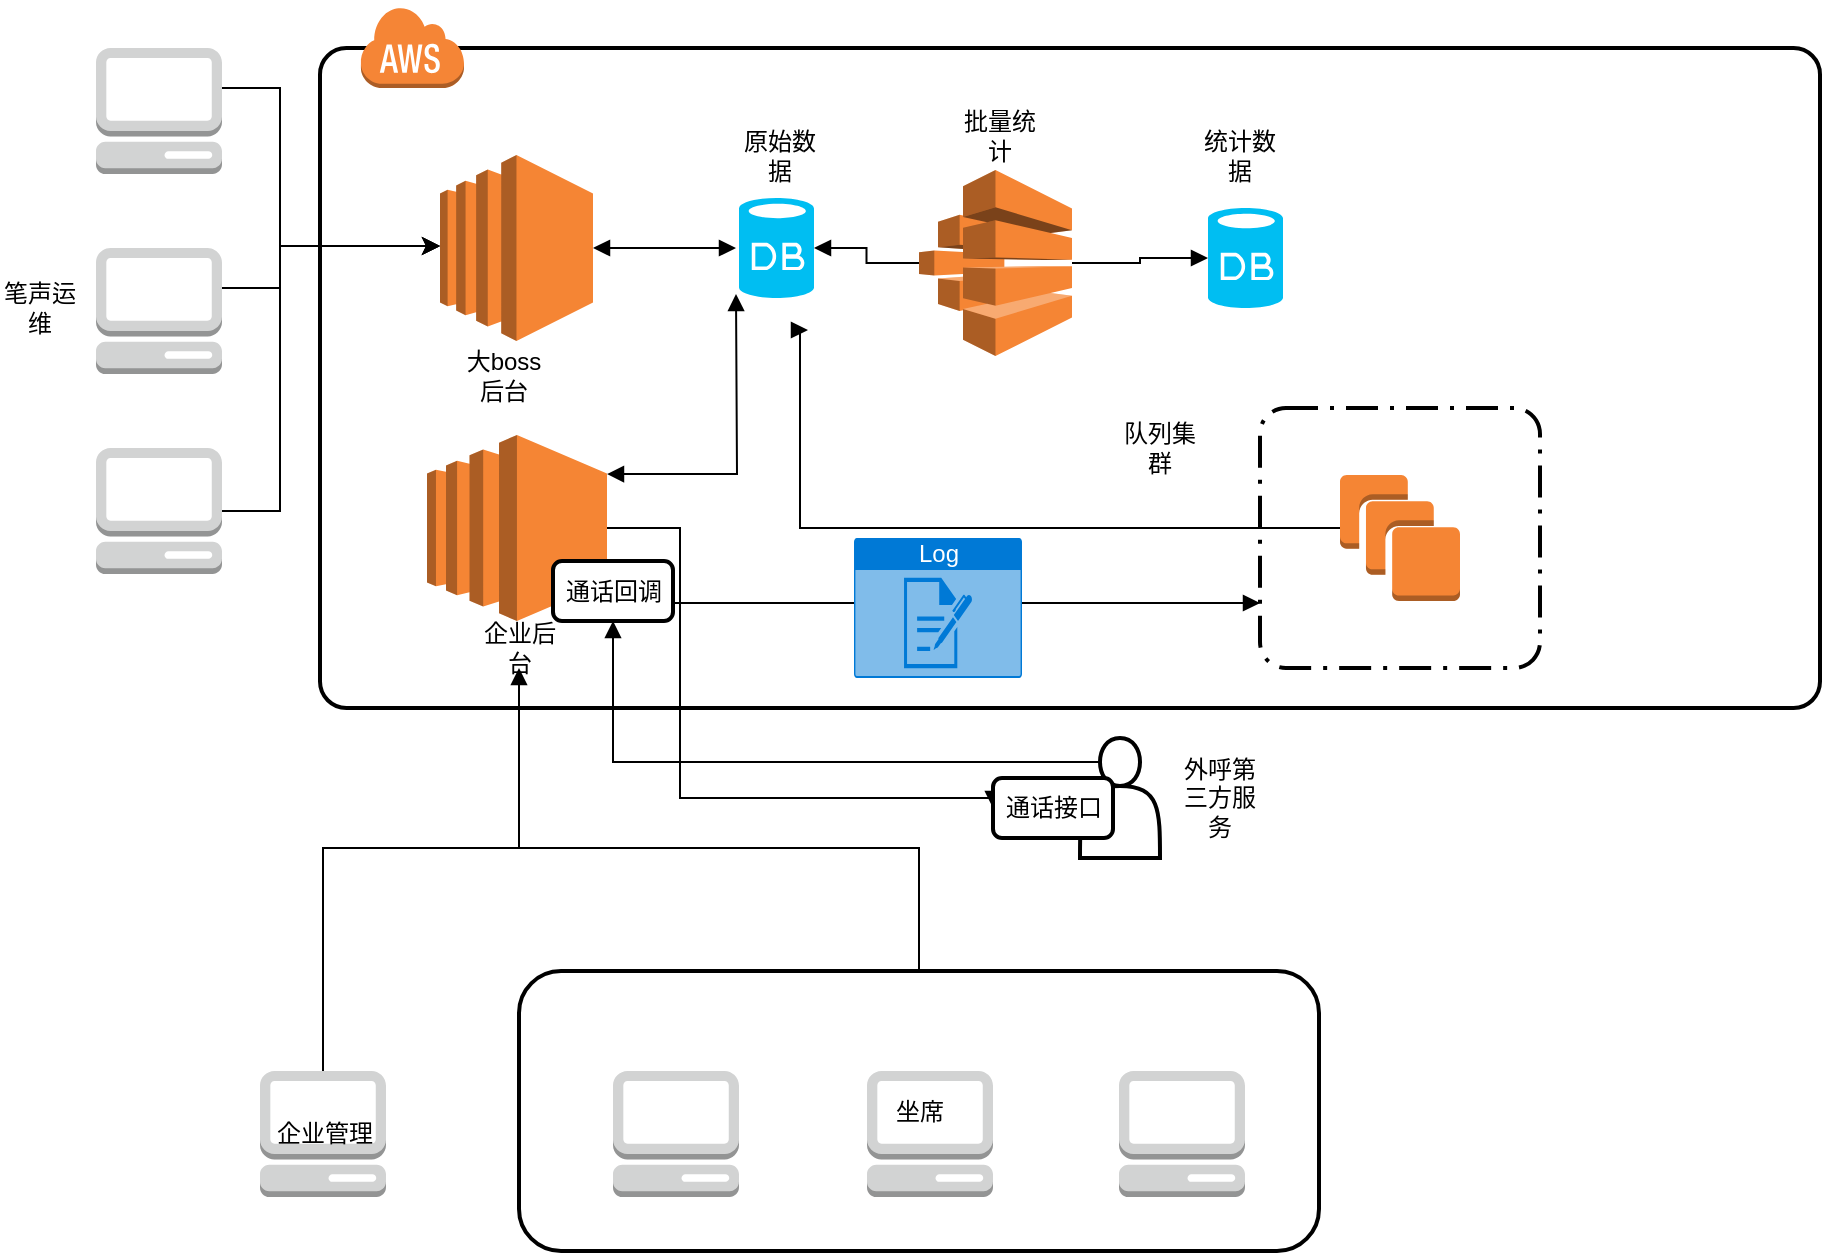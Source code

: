 <mxfile version="10.5.7" type="github"><diagram name="Page-1" id="75ae5057-2f1f-a65a-41a6-c58fb5237df7"><mxGraphModel dx="1398" dy="773" grid="1" gridSize="10" guides="1" tooltips="1" connect="1" arrows="1" fold="1" page="1" pageScale="1" pageWidth="1100" pageHeight="850" background="#ffffff" math="0" shadow="0"><root><mxCell id="0"/><mxCell id="1" parent="0"/><mxCell id="6d17579d09794128-4" value="" style="rounded=1;arcSize=4;dashed=0;strokeColor=#000000;fillColor=none;gradientColor=none;strokeWidth=2;shadow=0;comic=0;fontFamily=Verdana;fontSize=12;fontColor=#000000;html=1;" parent="1" vertex="1"><mxGeometry x="190" y="200" width="750" height="330" as="geometry"/></mxCell><mxCell id="6d17579d09794128-9" value="" style="rounded=1;arcSize=10;dashed=1;strokeColor=#000000;fillColor=none;gradientColor=none;dashPattern=8 3 1 3;strokeWidth=2;shadow=0;comic=0;fontFamily=Verdana;fontSize=12;fontColor=#000000;html=1;" parent="1" vertex="1"><mxGeometry x="660" y="380" width="140" height="130" as="geometry"/></mxCell><mxCell id="6d17579d09794128-20" style="edgeStyle=orthogonalEdgeStyle;rounded=0;html=1;labelBackgroundColor=none;strokeWidth=1;fontFamily=Verdana;fontSize=12;" parent="1" source="6d17579d09794128-1" edge="1"><mxGeometry relative="1" as="geometry"><Array as="points"><mxPoint x="170" y="220"/><mxPoint x="170" y="299"/></Array><mxPoint x="250" y="299" as="targetPoint"/></mxGeometry></mxCell><mxCell id="6d17579d09794128-1" value="" style="dashed=0;html=1;shape=mxgraph.aws3.management_console;fillColor=#D2D3D3;gradientColor=none;rounded=1;shadow=0;comic=0;strokeColor=#E6E6E6;strokeWidth=6;fontFamily=Verdana;fontSize=12;fontColor=#000000;" parent="1" vertex="1"><mxGeometry x="78" y="200" width="63" height="63" as="geometry"/></mxCell><mxCell id="6d17579d09794128-21" style="edgeStyle=orthogonalEdgeStyle;rounded=0;html=1;labelBackgroundColor=none;strokeWidth=1;fontFamily=Verdana;fontSize=12;" parent="1" source="6d17579d09794128-2" edge="1"><mxGeometry relative="1" as="geometry"><Array as="points"><mxPoint x="170" y="320"/><mxPoint x="170" y="299"/></Array><mxPoint x="250" y="299" as="targetPoint"/></mxGeometry></mxCell><mxCell id="6d17579d09794128-2" value="" style="dashed=0;html=1;shape=mxgraph.aws3.management_console;fillColor=#D2D3D3;gradientColor=none;rounded=1;shadow=0;comic=0;strokeColor=#E6E6E6;strokeWidth=6;fontFamily=Verdana;fontSize=12;fontColor=#000000;" parent="1" vertex="1"><mxGeometry x="78" y="300" width="63" height="63" as="geometry"/></mxCell><mxCell id="6d17579d09794128-22" style="edgeStyle=orthogonalEdgeStyle;rounded=0;html=1;labelBackgroundColor=none;strokeWidth=1;fontFamily=Verdana;fontSize=12;" parent="1" source="6d17579d09794128-3" edge="1"><mxGeometry relative="1" as="geometry"><Array as="points"><mxPoint x="170" y="432"/><mxPoint x="170" y="299"/></Array><mxPoint x="250" y="299" as="targetPoint"/></mxGeometry></mxCell><mxCell id="6d17579d09794128-3" value="" style="dashed=0;html=1;shape=mxgraph.aws3.management_console;fillColor=#D2D3D3;gradientColor=none;rounded=1;shadow=0;comic=0;strokeColor=#E6E6E6;strokeWidth=6;fontFamily=Verdana;fontSize=12;fontColor=#000000;" parent="1" vertex="1"><mxGeometry x="78" y="400" width="63" height="63" as="geometry"/></mxCell><mxCell id="6d17579d09794128-5" value="" style="dashed=0;html=1;shape=mxgraph.aws3.cloud;fillColor=#F58536;gradientColor=none;dashed=0;rounded=1;shadow=0;comic=0;strokeColor=#E6E6E6;strokeWidth=6;fontFamily=Verdana;fontSize=12;fontColor=#000000;" parent="1" vertex="1"><mxGeometry x="210" y="179" width="52" height="41" as="geometry"/></mxCell><mxCell id="KxzLBSCPMFVq-76dxhOk-32" style="edgeStyle=orthogonalEdgeStyle;rounded=0;orthogonalLoop=1;jettySize=auto;html=1;entryX=0.5;entryY=1;entryDx=0;entryDy=0;entryPerimeter=0;endArrow=block;endFill=1;" edge="1" parent="1" source="6d17579d09794128-8"><mxGeometry relative="1" as="geometry"><mxPoint x="434" y="341" as="targetPoint"/><Array as="points"><mxPoint x="430" y="440"/><mxPoint x="430" y="341"/></Array></mxGeometry></mxCell><mxCell id="6d17579d09794128-8" value="" style="dashed=0;html=1;shape=mxgraph.aws3.instances;fillColor=#F58534;gradientColor=none;rounded=1;shadow=0;comic=0;strokeColor=#E6E6E6;strokeWidth=6;fontFamily=Verdana;fontSize=12;fontColor=#000000;" parent="1" vertex="1"><mxGeometry x="700" y="413.5" width="60" height="63" as="geometry"/></mxCell><mxCell id="6d17579d09794128-18" value="" style="dashed=0;html=1;shape=mxgraph.aws3.management_console;fillColor=#D2D3D3;gradientColor=none;rounded=1;shadow=0;comic=0;strokeColor=#E6E6E6;strokeWidth=6;fontFamily=Verdana;fontSize=12;fontColor=#000000;" parent="1" vertex="1"><mxGeometry x="336.5" y="711.5" width="63" height="63" as="geometry"/></mxCell><mxCell id="6d17579d09794128-19" value="" style="dashed=0;html=1;shape=mxgraph.aws3.management_console;fillColor=#D2D3D3;gradientColor=none;rounded=1;shadow=0;comic=0;strokeColor=#E6E6E6;strokeWidth=6;fontFamily=Verdana;fontSize=12;fontColor=#000000;" parent="1" vertex="1"><mxGeometry x="463.5" y="711.5" width="63" height="63" as="geometry"/></mxCell><mxCell id="6d17579d09794128-33" value="" style="dashed=0;html=1;shape=mxgraph.aws3.management_console;fillColor=#D2D3D3;gradientColor=none;rounded=1;shadow=0;comic=0;strokeColor=#E6E6E6;strokeWidth=6;fontFamily=Verdana;fontSize=12;fontColor=#000000;" parent="1" vertex="1"><mxGeometry x="589.5" y="711.5" width="63" height="63" as="geometry"/></mxCell><mxCell id="KxzLBSCPMFVq-76dxhOk-15" style="edgeStyle=orthogonalEdgeStyle;rounded=0;orthogonalLoop=1;jettySize=auto;html=1;exitX=0.5;exitY=0;exitDx=0;exitDy=0;exitPerimeter=0;entryX=0.5;entryY=1;entryDx=0;entryDy=0;endArrow=block;endFill=1;" edge="1" parent="1" source="6d17579d09794128-34" target="KxzLBSCPMFVq-76dxhOk-5"><mxGeometry relative="1" as="geometry"><Array as="points"><mxPoint x="192" y="600"/><mxPoint x="290" y="600"/></Array></mxGeometry></mxCell><mxCell id="6d17579d09794128-34" value="企业管理" style="dashed=0;html=1;shape=mxgraph.aws3.management_console;fillColor=#D2D3D3;gradientColor=none;rounded=1;shadow=0;comic=0;strokeColor=#E6E6E6;strokeWidth=6;fontFamily=Verdana;fontSize=12;fontColor=#000000;" parent="1" vertex="1"><mxGeometry x="160" y="711.5" width="63" height="63" as="geometry"/></mxCell><mxCell id="KxzLBSCPMFVq-76dxhOk-36" style="edgeStyle=orthogonalEdgeStyle;rounded=0;orthogonalLoop=1;jettySize=auto;html=1;entryX=0;entryY=0.5;entryDx=0;entryDy=0;entryPerimeter=0;endArrow=block;endFill=1;startArrow=block;startFill=1;" edge="1" parent="1" source="KxzLBSCPMFVq-76dxhOk-1"><mxGeometry relative="1" as="geometry"><mxPoint x="398" y="300" as="targetPoint"/></mxGeometry></mxCell><mxCell id="KxzLBSCPMFVq-76dxhOk-1" value="" style="outlineConnect=0;dashed=0;verticalLabelPosition=bottom;verticalAlign=top;align=center;html=1;shape=mxgraph.aws3.ec2;fillColor=#F58534;gradientColor=none;" vertex="1" parent="1"><mxGeometry x="250" y="253.5" width="76.5" height="93" as="geometry"/></mxCell><mxCell id="KxzLBSCPMFVq-76dxhOk-27" style="edgeStyle=orthogonalEdgeStyle;rounded=0;orthogonalLoop=1;jettySize=auto;html=1;entryX=0;entryY=0.5;entryDx=0;entryDy=0;endArrow=block;endFill=1;" edge="1" parent="1" source="KxzLBSCPMFVq-76dxhOk-2" target="KxzLBSCPMFVq-76dxhOk-24"><mxGeometry relative="1" as="geometry"><Array as="points"><mxPoint x="370" y="440"/><mxPoint x="370" y="575"/></Array></mxGeometry></mxCell><mxCell id="KxzLBSCPMFVq-76dxhOk-37" style="edgeStyle=orthogonalEdgeStyle;rounded=0;orthogonalLoop=1;jettySize=auto;html=1;exitX=1;exitY=0.21;exitDx=0;exitDy=0;exitPerimeter=0;entryX=0;entryY=0.78;entryDx=0;entryDy=0;entryPerimeter=0;endArrow=block;endFill=1;startArrow=block;startFill=1;" edge="1" parent="1" source="KxzLBSCPMFVq-76dxhOk-2"><mxGeometry relative="1" as="geometry"><mxPoint x="398" y="323" as="targetPoint"/></mxGeometry></mxCell><mxCell id="KxzLBSCPMFVq-76dxhOk-2" value="" style="outlineConnect=0;dashed=0;verticalLabelPosition=bottom;verticalAlign=top;align=center;html=1;shape=mxgraph.aws3.ec2;fillColor=#F58534;gradientColor=none;" vertex="1" parent="1"><mxGeometry x="243.5" y="393.5" width="90" height="93" as="geometry"/></mxCell><mxCell id="KxzLBSCPMFVq-76dxhOk-3" value="大boss后台" style="text;html=1;strokeColor=none;fillColor=none;align=center;verticalAlign=middle;whiteSpace=wrap;rounded=0;" vertex="1" parent="1"><mxGeometry x="262" y="354" width="40" height="20" as="geometry"/></mxCell><mxCell id="KxzLBSCPMFVq-76dxhOk-5" value="企业后台" style="text;html=1;strokeColor=none;fillColor=none;align=center;verticalAlign=middle;whiteSpace=wrap;rounded=0;" vertex="1" parent="1"><mxGeometry x="269.5" y="490" width="40" height="20" as="geometry"/></mxCell><mxCell id="KxzLBSCPMFVq-76dxhOk-6" value="笔声运维" style="text;html=1;strokeColor=none;fillColor=none;align=center;verticalAlign=middle;whiteSpace=wrap;rounded=0;" vertex="1" parent="1"><mxGeometry x="30" y="220" width="40" height="220" as="geometry"/></mxCell><mxCell id="KxzLBSCPMFVq-76dxhOk-29" style="edgeStyle=orthogonalEdgeStyle;rounded=0;orthogonalLoop=1;jettySize=auto;html=1;exitX=0.5;exitY=0;exitDx=0;exitDy=0;endArrow=none;endFill=0;" edge="1" parent="1" source="KxzLBSCPMFVq-76dxhOk-9"><mxGeometry relative="1" as="geometry"><mxPoint x="290" y="600" as="targetPoint"/><Array as="points"><mxPoint x="490" y="600"/></Array></mxGeometry></mxCell><mxCell id="KxzLBSCPMFVq-76dxhOk-9" value="坐席" style="rounded=1;whiteSpace=wrap;html=1;strokeWidth=2;fillColor=none;" vertex="1" parent="1"><mxGeometry x="289.5" y="661.5" width="400" height="140" as="geometry"/></mxCell><mxCell id="KxzLBSCPMFVq-76dxhOk-19" value="原始数据" style="text;html=1;strokeColor=none;fillColor=none;align=center;verticalAlign=middle;whiteSpace=wrap;rounded=0;" vertex="1" parent="1"><mxGeometry x="399.5" y="244" width="40" height="20" as="geometry"/></mxCell><mxCell id="KxzLBSCPMFVq-76dxhOk-28" style="edgeStyle=orthogonalEdgeStyle;rounded=0;orthogonalLoop=1;jettySize=auto;html=1;exitX=0.25;exitY=0.2;exitDx=0;exitDy=0;exitPerimeter=0;entryX=0.5;entryY=1;entryDx=0;entryDy=0;endArrow=block;endFill=1;" edge="1" parent="1" source="KxzLBSCPMFVq-76dxhOk-20" target="KxzLBSCPMFVq-76dxhOk-25"><mxGeometry relative="1" as="geometry"><Array as="points"><mxPoint x="337" y="557"/></Array></mxGeometry></mxCell><mxCell id="KxzLBSCPMFVq-76dxhOk-20" value="" style="shape=actor;whiteSpace=wrap;html=1;strokeWidth=2;fillColor=none;" vertex="1" parent="1"><mxGeometry x="570" y="545" width="40" height="60" as="geometry"/></mxCell><mxCell id="KxzLBSCPMFVq-76dxhOk-21" value="外呼第三方服务" style="text;html=1;strokeColor=none;fillColor=none;align=center;verticalAlign=middle;whiteSpace=wrap;rounded=0;" vertex="1" parent="1"><mxGeometry x="619.5" y="565" width="40" height="20" as="geometry"/></mxCell><mxCell id="KxzLBSCPMFVq-76dxhOk-24" value="通话接口" style="rounded=1;whiteSpace=wrap;html=1;strokeWidth=2;fillColor=#ffffff;" vertex="1" parent="1"><mxGeometry x="526.5" y="565" width="60" height="30" as="geometry"/></mxCell><mxCell id="KxzLBSCPMFVq-76dxhOk-31" style="edgeStyle=orthogonalEdgeStyle;rounded=0;orthogonalLoop=1;jettySize=auto;html=1;entryX=0;entryY=0.75;entryDx=0;entryDy=0;endArrow=block;endFill=1;" edge="1" parent="1" source="KxzLBSCPMFVq-76dxhOk-25" target="6d17579d09794128-9"><mxGeometry relative="1" as="geometry"><Array as="points"><mxPoint x="450" y="478"/></Array></mxGeometry></mxCell><mxCell id="KxzLBSCPMFVq-76dxhOk-25" value="通话回调" style="rounded=1;whiteSpace=wrap;html=1;strokeWidth=2;fillColor=#ffffff;" vertex="1" parent="1"><mxGeometry x="306.5" y="456.5" width="60" height="30" as="geometry"/></mxCell><mxCell id="KxzLBSCPMFVq-76dxhOk-33" value="队列集群" style="text;html=1;strokeColor=none;fillColor=none;align=center;verticalAlign=middle;whiteSpace=wrap;rounded=0;" vertex="1" parent="1"><mxGeometry x="590" y="390" width="40" height="20" as="geometry"/></mxCell><mxCell id="KxzLBSCPMFVq-76dxhOk-35" value="Log" style="html=1;strokeColor=none;fillColor=#0079D6;labelPosition=center;verticalLabelPosition=middle;verticalAlign=top;align=center;fontSize=12;outlineConnect=0;spacingTop=-6;fontColor=#FFFFFF;shape=mxgraph.sitemap.log;" vertex="1" parent="1"><mxGeometry x="457" y="445" width="84" height="70" as="geometry"/></mxCell><mxCell id="KxzLBSCPMFVq-76dxhOk-38" value="" style="verticalLabelPosition=bottom;html=1;verticalAlign=top;align=center;strokeColor=none;fillColor=#00BEF2;shape=mxgraph.azure.database;" vertex="1" parent="1"><mxGeometry x="399.5" y="275" width="37.5" height="50" as="geometry"/></mxCell><mxCell id="KxzLBSCPMFVq-76dxhOk-39" value="" style="verticalLabelPosition=bottom;html=1;verticalAlign=top;align=center;strokeColor=none;fillColor=#00BEF2;shape=mxgraph.azure.database;" vertex="1" parent="1"><mxGeometry x="634" y="280" width="37.5" height="50" as="geometry"/></mxCell><mxCell id="KxzLBSCPMFVq-76dxhOk-41" style="edgeStyle=orthogonalEdgeStyle;rounded=0;orthogonalLoop=1;jettySize=auto;html=1;exitX=0;exitY=0.5;exitDx=0;exitDy=0;exitPerimeter=0;entryX=1;entryY=0.5;entryDx=0;entryDy=0;entryPerimeter=0;startArrow=none;startFill=0;endArrow=block;endFill=1;" edge="1" parent="1" source="KxzLBSCPMFVq-76dxhOk-40" target="KxzLBSCPMFVq-76dxhOk-38"><mxGeometry relative="1" as="geometry"/></mxCell><mxCell id="KxzLBSCPMFVq-76dxhOk-42" style="edgeStyle=orthogonalEdgeStyle;rounded=0;orthogonalLoop=1;jettySize=auto;html=1;entryX=0;entryY=0.5;entryDx=0;entryDy=0;entryPerimeter=0;startArrow=none;startFill=0;endArrow=block;endFill=1;" edge="1" parent="1" source="KxzLBSCPMFVq-76dxhOk-40" target="KxzLBSCPMFVq-76dxhOk-39"><mxGeometry relative="1" as="geometry"/></mxCell><mxCell id="KxzLBSCPMFVq-76dxhOk-40" value="" style="outlineConnect=0;dashed=0;verticalLabelPosition=bottom;verticalAlign=top;align=center;html=1;shape=mxgraph.aws3.batch;fillColor=#F58534;gradientColor=none;strokeWidth=2;" vertex="1" parent="1"><mxGeometry x="489.5" y="261" width="76.5" height="93" as="geometry"/></mxCell><mxCell id="KxzLBSCPMFVq-76dxhOk-43" value="批量统计" style="text;html=1;strokeColor=none;fillColor=none;align=center;verticalAlign=middle;whiteSpace=wrap;rounded=0;" vertex="1" parent="1"><mxGeometry x="510" y="234" width="40" height="20" as="geometry"/></mxCell><mxCell id="KxzLBSCPMFVq-76dxhOk-44" value="统计数据" style="text;html=1;strokeColor=none;fillColor=none;align=center;verticalAlign=middle;whiteSpace=wrap;rounded=0;" vertex="1" parent="1"><mxGeometry x="630" y="244" width="40" height="20" as="geometry"/></mxCell></root></mxGraphModel></diagram></mxfile>